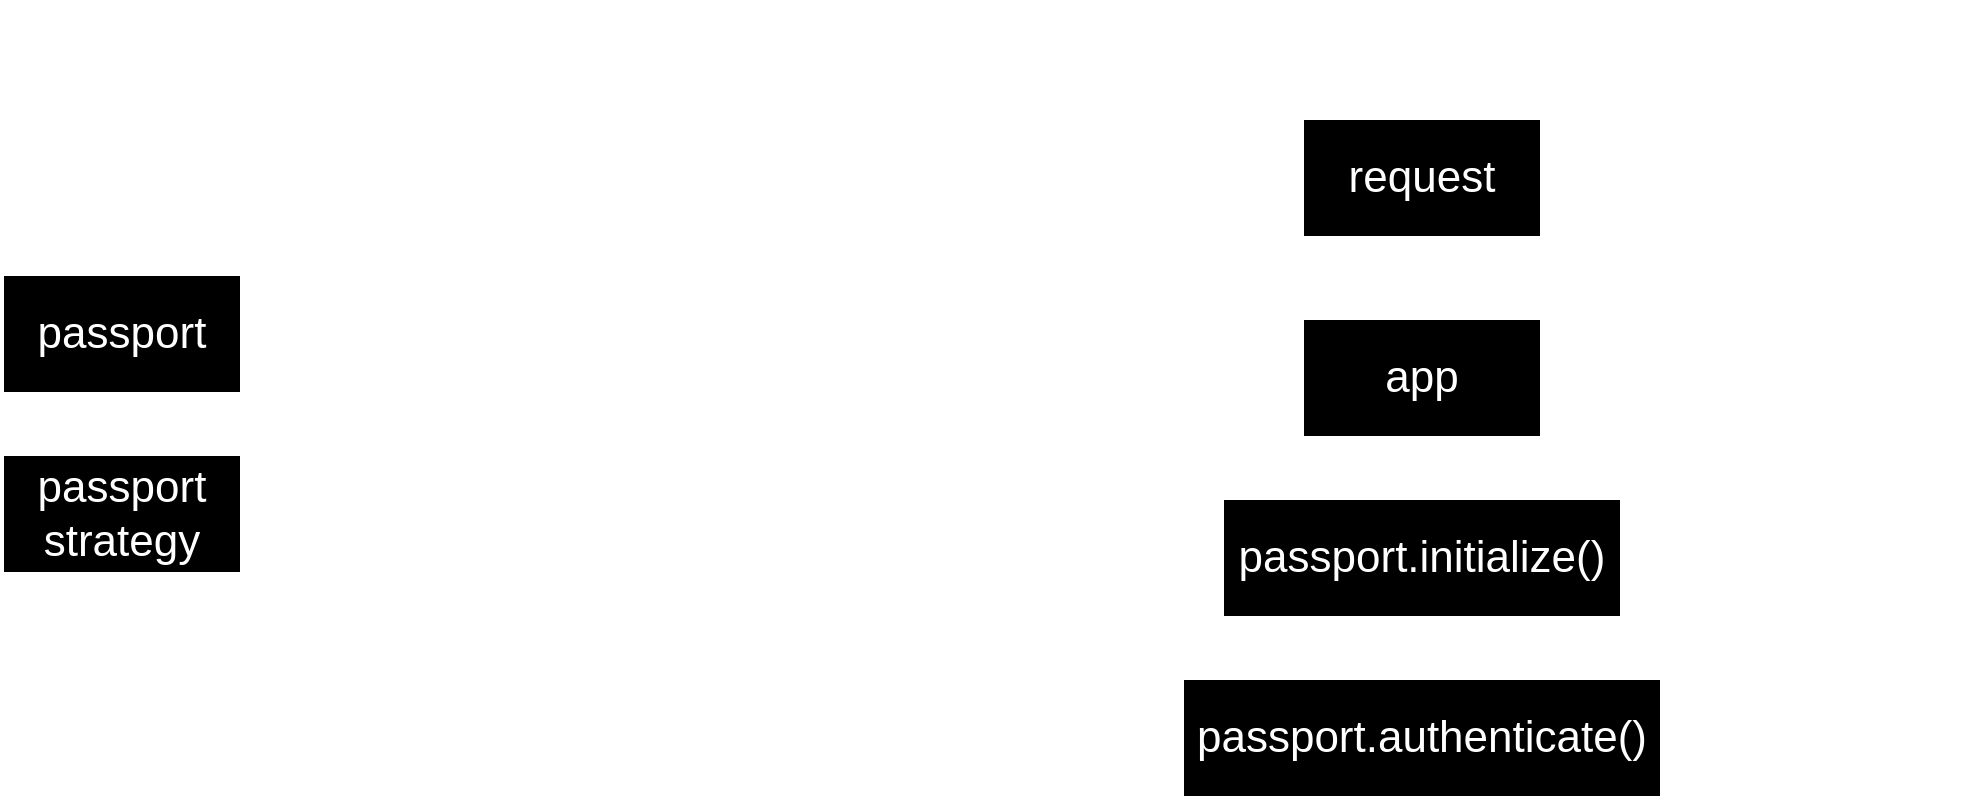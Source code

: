 <mxfile>
    <diagram id="RsFXkTsws_hGbCBIhC6V" name="Page-1">
        <mxGraphModel dx="2018" dy="990" grid="1" gridSize="10" guides="1" tooltips="1" connect="1" arrows="1" fold="1" page="1" pageScale="1" pageWidth="1169" pageHeight="827" math="0" shadow="0">
            <root>
                <mxCell id="0"/>
                <mxCell id="1" parent="0"/>
                <mxCell id="2" value="" style="edgeStyle=orthogonalEdgeStyle;rounded=0;html=1;startArrow=none;startFill=0;jettySize=auto;orthogonalLoop=1;strokeColor=#FFFFFF;strokeWidth=3;fontSize=32;fontColor=#FFFFFF;" edge="1" parent="1" source="3" target="5">
                    <mxGeometry relative="1" as="geometry"/>
                </mxCell>
                <mxCell id="3" value="request" style="rounded=0;whiteSpace=wrap;html=1;shadow=0;labelBackgroundColor=none;strokeColor=#FFFFFF;strokeWidth=2;fillColor=#000000;fontSize=22;fontColor=#FFFFFF;align=center;" vertex="1" parent="1">
                    <mxGeometry x="760" y="205" width="120" height="60" as="geometry"/>
                </mxCell>
                <mxCell id="4" value="" style="edgeStyle=orthogonalEdgeStyle;rounded=0;html=1;startArrow=none;startFill=0;jettySize=auto;orthogonalLoop=1;strokeColor=#FFFFFF;strokeWidth=3;fontSize=32;fontColor=#FFFFFF;" edge="1" parent="1" source="5" target="6">
                    <mxGeometry relative="1" as="geometry"/>
                </mxCell>
                <mxCell id="5" value="app" style="rounded=0;whiteSpace=wrap;html=1;shadow=0;labelBackgroundColor=none;strokeColor=#FFFFFF;strokeWidth=2;fillColor=#000000;fontSize=22;fontColor=#FFFFFF;align=center;" vertex="1" parent="1">
                    <mxGeometry x="760" y="305" width="120" height="60" as="geometry"/>
                </mxCell>
                <mxCell id="6" value="passport.initialize()" style="rounded=0;whiteSpace=wrap;html=1;shadow=0;labelBackgroundColor=none;strokeColor=#FFFFFF;strokeWidth=2;fillColor=#000000;fontSize=22;fontColor=#FFFFFF;align=center;" vertex="1" parent="1">
                    <mxGeometry x="720" y="395" width="200" height="60" as="geometry"/>
                </mxCell>
                <mxCell id="7" value="OAuth with Passport" style="text;html=1;strokeColor=none;fillColor=none;align=center;verticalAlign=middle;whiteSpace=wrap;rounded=0;shadow=0;labelBackgroundColor=none;fontSize=32;fontColor=#FFFFFF;" vertex="1" parent="1">
                    <mxGeometry x="660" y="155" width="320" height="20" as="geometry"/>
                </mxCell>
                <mxCell id="8" value="Incoming request from the browser" style="text;html=1;strokeColor=none;fillColor=none;align=center;verticalAlign=middle;whiteSpace=wrap;rounded=0;shadow=0;labelBackgroundColor=none;fontSize=12;fontColor=#FFFFFF;" vertex="1" parent="1">
                    <mxGeometry x="890" y="200" width="90" height="70" as="geometry"/>
                </mxCell>
                <mxCell id="9" value="Handles all incoming requests" style="text;html=1;strokeColor=none;fillColor=none;align=center;verticalAlign=middle;whiteSpace=wrap;rounded=0;shadow=0;labelBackgroundColor=none;fontSize=12;fontColor=#FFFFFF;" vertex="1" parent="1">
                    <mxGeometry x="890" y="297" width="90" height="70" as="geometry"/>
                </mxCell>
                <mxCell id="10" value="Start up express for this request lifecycle" style="text;html=1;strokeColor=none;fillColor=none;align=center;verticalAlign=middle;whiteSpace=wrap;rounded=0;shadow=0;labelBackgroundColor=none;fontSize=12;fontColor=#FFFFFF;" vertex="1" parent="1">
                    <mxGeometry x="930" y="390" width="90" height="70" as="geometry"/>
                </mxCell>
                <mxCell id="11" value="" style="edgeStyle=orthogonalEdgeStyle;rounded=0;html=1;startArrow=none;startFill=0;jettySize=auto;orthogonalLoop=1;strokeColor=#FFFFFF;strokeWidth=3;fontSize=32;fontColor=#FFFFFF;" edge="1" parent="1" target="12">
                    <mxGeometry relative="1" as="geometry">
                        <mxPoint x="820" y="455" as="sourcePoint"/>
                    </mxGeometry>
                </mxCell>
                <mxCell id="12" value="passport.authenticate()" style="rounded=0;whiteSpace=wrap;html=1;shadow=0;labelBackgroundColor=none;strokeColor=#FFFFFF;strokeWidth=2;fillColor=#000000;fontSize=22;fontColor=#FFFFFF;align=center;" vertex="1" parent="1">
                    <mxGeometry x="700" y="485" width="240" height="60" as="geometry"/>
                </mxCell>
                <mxCell id="13" value="Kick this person into the oauth flow. &amp;nbsp;When they're done, save info to their 'session' that indicates we know who they are" style="text;html=1;strokeColor=none;fillColor=none;align=center;verticalAlign=middle;whiteSpace=wrap;rounded=0;shadow=0;labelBackgroundColor=none;fontSize=12;fontColor=#FFFFFF;" vertex="1" parent="1">
                    <mxGeometry x="950" y="480" width="140" height="70" as="geometry"/>
                </mxCell>
                <mxCell id="14" value="&lt;div style=&quot;text-align: center&quot;&gt;&lt;span&gt;Passport Library Components&lt;/span&gt;&lt;/div&gt;" style="text;html=1;strokeColor=none;fillColor=none;align=center;verticalAlign=middle;whiteSpace=wrap;rounded=0;shadow=0;labelBackgroundColor=none;fontSize=32;fontColor=#FFFFFF;" vertex="1" parent="1">
                    <mxGeometry x="140" y="218" width="320" height="20" as="geometry"/>
                </mxCell>
                <mxCell id="15" value="passport" style="rounded=0;whiteSpace=wrap;html=1;shadow=0;labelBackgroundColor=none;strokeColor=#FFFFFF;strokeWidth=2;fillColor=#000000;fontSize=22;fontColor=#FFFFFF;align=center;" vertex="1" parent="1">
                    <mxGeometry x="110" y="283" width="120" height="60" as="geometry"/>
                </mxCell>
                <mxCell id="16" value="passport strategy" style="rounded=0;whiteSpace=wrap;html=1;shadow=0;labelBackgroundColor=none;strokeColor=#FFFFFF;strokeWidth=2;fillColor=#000000;fontSize=22;fontColor=#FFFFFF;align=center;" vertex="1" parent="1">
                    <mxGeometry x="110" y="373" width="120" height="60" as="geometry"/>
                </mxCell>
                <mxCell id="17" value="General helpers for handling auth in Express apps" style="text;html=1;strokeColor=none;fillColor=none;align=left;verticalAlign=middle;whiteSpace=wrap;rounded=0;shadow=0;labelBackgroundColor=none;fontSize=18;fontColor=#FFFFFF;" vertex="1" parent="1">
                    <mxGeometry x="240" y="273" width="240" height="80" as="geometry"/>
                </mxCell>
                <mxCell id="18" value="Helpers for authenticating with one very specific method (email/password, Google, Facebook, etc)" style="text;html=1;strokeColor=none;fillColor=none;align=left;verticalAlign=middle;whiteSpace=wrap;rounded=0;shadow=0;labelBackgroundColor=none;fontSize=18;fontColor=#FFFFFF;" vertex="1" parent="1">
                    <mxGeometry x="240" y="367" width="240" height="80" as="geometry"/>
                </mxCell>
            </root>
        </mxGraphModel>
    </diagram>
</mxfile>